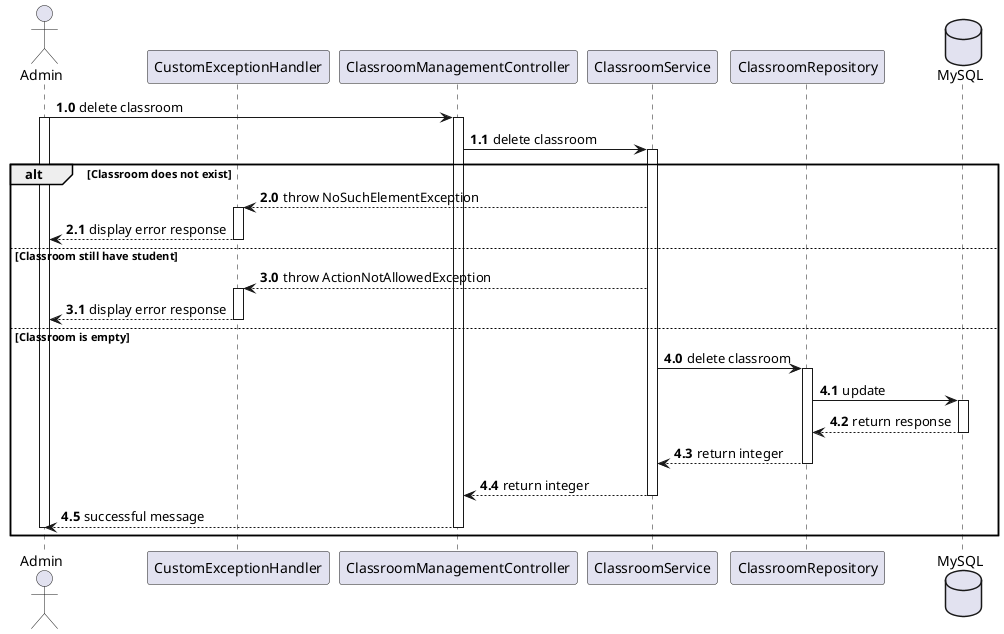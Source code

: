 @startuml
Actor Admin
participant CustomExceptionHandler
participant ClassroomManagementController
participant ClassroomService
participant ClassroomRepository
database MySQL

autonumber 1.0
Admin -> ClassroomManagementController: delete classroom
activate Admin
activate ClassroomManagementController
ClassroomManagementController -> ClassroomService: delete classroom

activate ClassroomService
autonumber 2.0
alt Classroom does not exist
    ClassroomService --> CustomExceptionHandler: throw NoSuchElementException
    activate CustomExceptionHandler
    CustomExceptionHandler --> Admin: display error response
    deactivate CustomExceptionHandler
autonumber 3.0
else Classroom still have student
    ClassroomService --> CustomExceptionHandler: throw ActionNotAllowedException
    activate CustomExceptionHandler
    CustomExceptionHandler --> Admin: display error response
    deactivate CustomExceptionHandler

autonumber 4.0
else Classroom is empty
    ClassroomService -> ClassroomRepository: delete classroom
    activate ClassroomRepository
    ClassroomRepository -> MySQL: update
    activate MySQL
    MySQL --> ClassroomRepository: return response
    deactivate MySQL
    ClassroomRepository --> ClassroomService: return integer
    deactivate ClassroomRepository
    ClassroomService --> ClassroomManagementController: return integer
    deactivate ClassroomService

    ClassroomManagementController --> Admin: successful message
    deactivate ClassroomManagementController
    deactivate Admin
end


@enduml